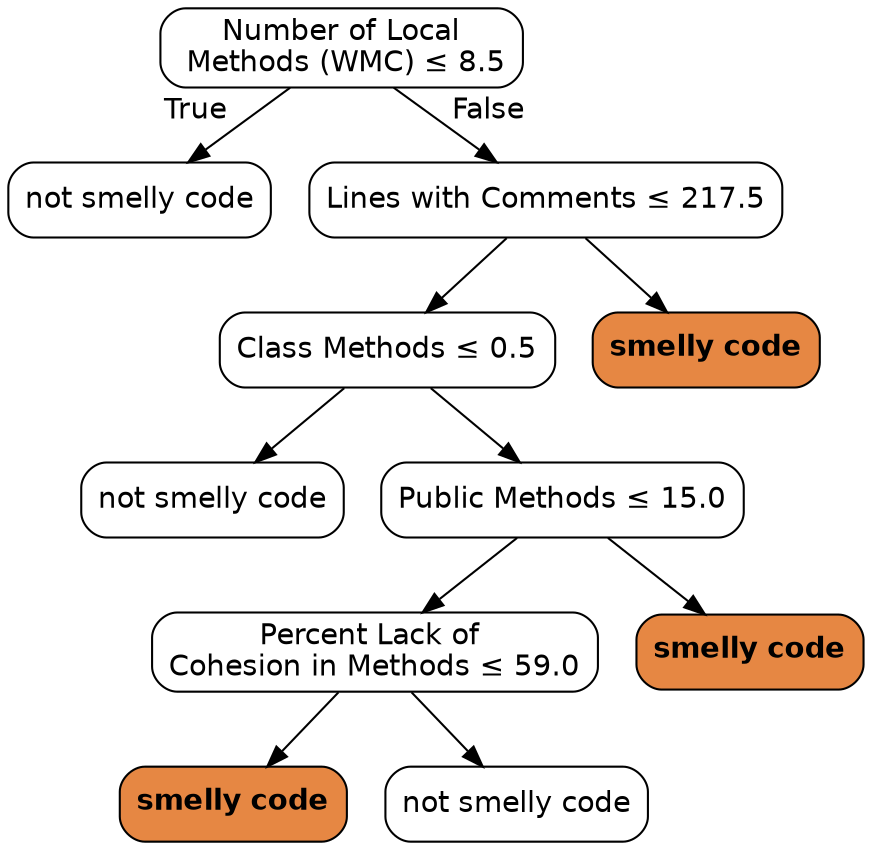 digraph Tree {
node [color="black", fontname=helvetica, shape=box,  style="filled, rounded", fillcolor="#FFFFFF"];
edge [fontname=helvetica];
0 [label=<Number of Local<br/> Methods (WMC) &le; 8.5>];
1 [label=<not smelly code>];
0 -> 1  [headlabel="True", labelangle=45, labeldistance="2.5"];
2 [label=<Lines with Comments &le; 217.5>];
0 -> 2  [headlabel="False", labelangle="-45", labeldistance="2.5"];
3 [label=<Class Methods &le; 0.5>];
2 -> 3;
5 [label=<not smelly code>];
3 -> 5;
6 [label=<Public Methods &le; 15.0>];
3 -> 6;
7 [label=<Percent Lack of <br/>Cohesion in Methods &le; 59.0>];
6 -> 7;
9 [label=<<b>smelly code</b>>, fillcolor="#e68743"];
7 -> 9;
10 [label=<not smelly code>];
7 -> 10;
8 [label=<<b>smelly code</b>>, fillcolor="#e68743"];
6 -> 8;
4 [label=<<b>smelly code</b>>, fillcolor="#e68743"];
2 -> 4;
}
